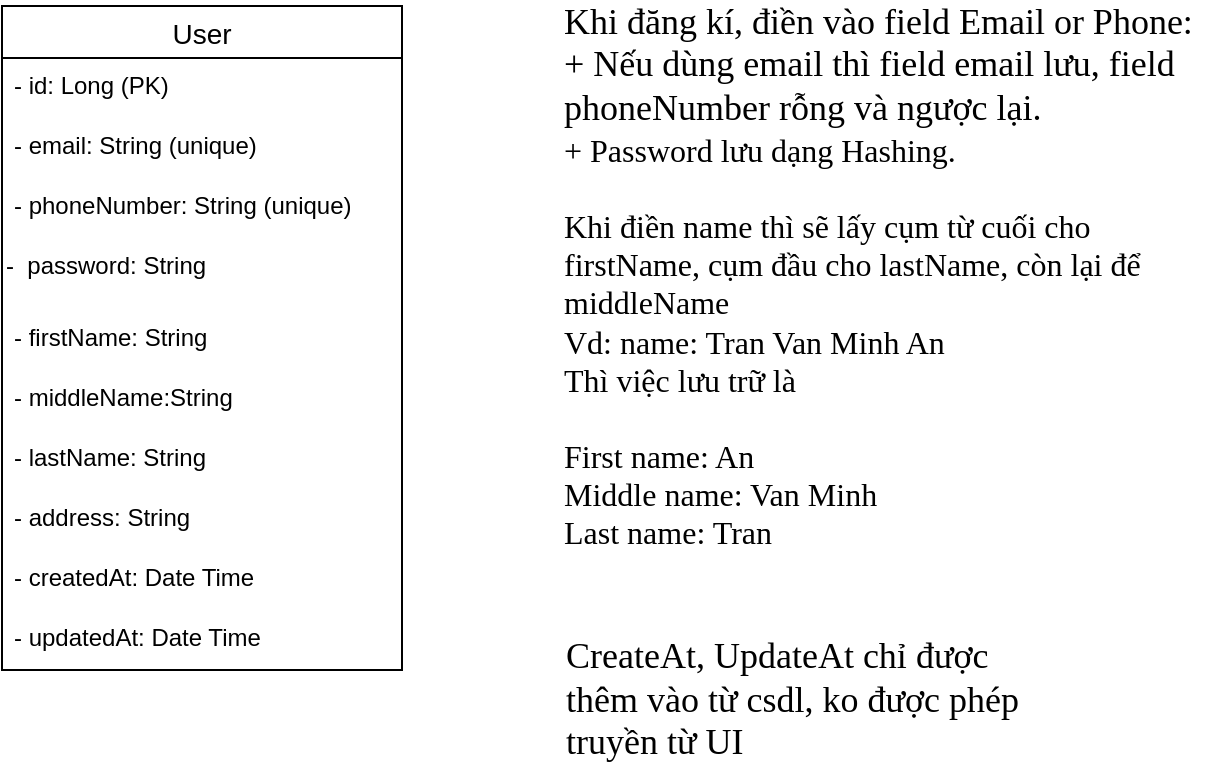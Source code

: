 <mxfile version="23.1.5" type="device">
  <diagram name="Page-1" id="9uxqBfX1HuCGRCwlhnvd">
    <mxGraphModel dx="1208" dy="702" grid="1" gridSize="10" guides="1" tooltips="1" connect="1" arrows="1" fold="1" page="1" pageScale="1" pageWidth="850" pageHeight="1100" math="0" shadow="0">
      <root>
        <mxCell id="0" />
        <mxCell id="1" parent="0" />
        <mxCell id="FbUYTmaqHTPSEFHgF1BD-1" value="User" style="swimlane;fontStyle=0;childLayout=stackLayout;horizontal=1;startSize=26;horizontalStack=0;resizeParent=1;resizeParentMax=0;resizeLast=0;collapsible=1;marginBottom=0;align=center;fontSize=14;" vertex="1" parent="1">
          <mxGeometry x="80" y="160" width="200" height="332" as="geometry">
            <mxRectangle x="80" y="160" width="70" height="30" as="alternateBounds" />
          </mxGeometry>
        </mxCell>
        <mxCell id="FbUYTmaqHTPSEFHgF1BD-2" value="- id: Long (PK)" style="text;strokeColor=none;fillColor=none;spacingLeft=4;spacingRight=4;overflow=hidden;rotatable=0;points=[[0,0.5],[1,0.5]];portConstraint=eastwest;fontSize=12;whiteSpace=wrap;html=1;" vertex="1" parent="FbUYTmaqHTPSEFHgF1BD-1">
          <mxGeometry y="26" width="200" height="30" as="geometry" />
        </mxCell>
        <mxCell id="FbUYTmaqHTPSEFHgF1BD-3" value="- email: String (unique)" style="text;strokeColor=none;fillColor=none;spacingLeft=4;spacingRight=4;overflow=hidden;rotatable=0;points=[[0,0.5],[1,0.5]];portConstraint=eastwest;fontSize=12;whiteSpace=wrap;html=1;" vertex="1" parent="FbUYTmaqHTPSEFHgF1BD-1">
          <mxGeometry y="56" width="200" height="30" as="geometry" />
        </mxCell>
        <mxCell id="FbUYTmaqHTPSEFHgF1BD-5" value="- phoneNumber: String (unique)" style="text;strokeColor=none;fillColor=none;spacingLeft=4;spacingRight=4;overflow=hidden;rotatable=0;points=[[0,0.5],[1,0.5]];portConstraint=eastwest;fontSize=12;whiteSpace=wrap;html=1;" vertex="1" parent="FbUYTmaqHTPSEFHgF1BD-1">
          <mxGeometry y="86" width="200" height="30" as="geometry" />
        </mxCell>
        <mxCell id="FbUYTmaqHTPSEFHgF1BD-6" value="-&amp;nbsp; password: String&amp;nbsp;" style="text;whiteSpace=wrap;html=1;" vertex="1" parent="FbUYTmaqHTPSEFHgF1BD-1">
          <mxGeometry y="116" width="200" height="36" as="geometry" />
        </mxCell>
        <mxCell id="FbUYTmaqHTPSEFHgF1BD-7" value="- firstName: String" style="text;strokeColor=none;fillColor=none;spacingLeft=4;spacingRight=4;overflow=hidden;rotatable=0;points=[[0,0.5],[1,0.5]];portConstraint=eastwest;fontSize=12;whiteSpace=wrap;html=1;" vertex="1" parent="FbUYTmaqHTPSEFHgF1BD-1">
          <mxGeometry y="152" width="200" height="30" as="geometry" />
        </mxCell>
        <mxCell id="FbUYTmaqHTPSEFHgF1BD-11" value="- middleName:String" style="text;strokeColor=none;fillColor=none;spacingLeft=4;spacingRight=4;overflow=hidden;rotatable=0;points=[[0,0.5],[1,0.5]];portConstraint=eastwest;fontSize=12;whiteSpace=wrap;html=1;" vertex="1" parent="FbUYTmaqHTPSEFHgF1BD-1">
          <mxGeometry y="182" width="200" height="30" as="geometry" />
        </mxCell>
        <mxCell id="FbUYTmaqHTPSEFHgF1BD-8" value="- lastName: String" style="text;strokeColor=none;fillColor=none;spacingLeft=4;spacingRight=4;overflow=hidden;rotatable=0;points=[[0,0.5],[1,0.5]];portConstraint=eastwest;fontSize=12;whiteSpace=wrap;html=1;" vertex="1" parent="FbUYTmaqHTPSEFHgF1BD-1">
          <mxGeometry y="212" width="200" height="30" as="geometry" />
        </mxCell>
        <mxCell id="FbUYTmaqHTPSEFHgF1BD-9" value="- address: String" style="text;strokeColor=none;fillColor=none;spacingLeft=4;spacingRight=4;overflow=hidden;rotatable=0;points=[[0,0.5],[1,0.5]];portConstraint=eastwest;fontSize=12;whiteSpace=wrap;html=1;" vertex="1" parent="FbUYTmaqHTPSEFHgF1BD-1">
          <mxGeometry y="242" width="200" height="30" as="geometry" />
        </mxCell>
        <mxCell id="FbUYTmaqHTPSEFHgF1BD-12" value="- createdAt: Date Time" style="text;strokeColor=none;fillColor=none;spacingLeft=4;spacingRight=4;overflow=hidden;rotatable=0;points=[[0,0.5],[1,0.5]];portConstraint=eastwest;fontSize=12;whiteSpace=wrap;html=1;" vertex="1" parent="FbUYTmaqHTPSEFHgF1BD-1">
          <mxGeometry y="272" width="200" height="30" as="geometry" />
        </mxCell>
        <mxCell id="FbUYTmaqHTPSEFHgF1BD-13" value="- updatedAt: Date Time" style="text;strokeColor=none;fillColor=none;spacingLeft=4;spacingRight=4;overflow=hidden;rotatable=0;points=[[0,0.5],[1,0.5]];portConstraint=eastwest;fontSize=12;whiteSpace=wrap;html=1;" vertex="1" parent="FbUYTmaqHTPSEFHgF1BD-1">
          <mxGeometry y="302" width="200" height="30" as="geometry" />
        </mxCell>
        <mxCell id="FbUYTmaqHTPSEFHgF1BD-10" value="&lt;div style=&quot;text-align: left;&quot;&gt;&lt;span style=&quot;font-family: &amp;quot;Times New Roman&amp;quot;; background-color: initial;&quot;&gt;&lt;font style=&quot;font-size: 18px;&quot;&gt;Khi đăng kí, điền vào field Email or Phone:&lt;/font&gt;&lt;/span&gt;&lt;/div&gt;&lt;font style=&quot;&quot; face=&quot;Times New Roman&quot;&gt;&lt;div style=&quot;text-align: left;&quot;&gt;&lt;span style=&quot;background-color: initial;&quot;&gt;&lt;font style=&quot;font-size: 18px;&quot;&gt;+ Nếu dùng email thì field email lưu, field phoneNumber rỗng và ngược lại.&lt;/font&gt;&lt;/span&gt;&lt;/div&gt;&lt;div style=&quot;text-align: left;&quot;&gt;&lt;font size=&quot;3&quot;&gt;+ Password lưu dạng Hashing.&lt;/font&gt;&lt;/div&gt;&lt;div style=&quot;text-align: left;&quot;&gt;&lt;font size=&quot;3&quot;&gt;&lt;br&gt;&lt;/font&gt;&lt;/div&gt;&lt;div style=&quot;text-align: left;&quot;&gt;&lt;font size=&quot;3&quot;&gt;Khi điền name thì sẽ lấy cụm từ cuối cho firstName, cụm đầu cho lastName, còn lại để middleName&lt;/font&gt;&lt;/div&gt;&lt;div style=&quot;text-align: left;&quot;&gt;&lt;font size=&quot;3&quot;&gt;Vd: name: Tran Van Minh An&lt;/font&gt;&lt;/div&gt;&lt;div style=&quot;text-align: left;&quot;&gt;&lt;font size=&quot;3&quot;&gt;Thì việc lưu trữ là&amp;nbsp;&lt;/font&gt;&lt;/div&gt;&lt;div style=&quot;text-align: left;&quot;&gt;&lt;font size=&quot;3&quot;&gt;&lt;br&gt;&lt;/font&gt;&lt;/div&gt;&lt;div style=&quot;text-align: left;&quot;&gt;&lt;font size=&quot;3&quot;&gt;First name: An&lt;/font&gt;&lt;/div&gt;&lt;div style=&quot;text-align: left;&quot;&gt;&lt;font size=&quot;3&quot;&gt;Middle name: Van Minh&lt;/font&gt;&lt;/div&gt;&lt;div style=&quot;text-align: left;&quot;&gt;&lt;font size=&quot;3&quot;&gt;Last name: Tran&lt;/font&gt;&lt;/div&gt;&lt;div style=&quot;text-align: left;&quot;&gt;&lt;font size=&quot;3&quot;&gt;&lt;br&gt;&lt;/font&gt;&lt;/div&gt;&lt;div style=&quot;text-align: left;&quot;&gt;&lt;br&gt;&lt;/div&gt;&lt;/font&gt;" style="text;html=1;align=center;verticalAlign=middle;whiteSpace=wrap;rounded=0;" vertex="1" parent="1">
          <mxGeometry x="360" y="192" width="330" height="240" as="geometry" />
        </mxCell>
        <mxCell id="FbUYTmaqHTPSEFHgF1BD-14" value="&lt;font style=&quot;font-size: 18px;&quot; face=&quot;Times New Roman&quot;&gt;CreateAt, UpdateAt chỉ được thêm vào từ csdl, ko được phép truyền từ UI&amp;nbsp;&lt;/font&gt;" style="text;html=1;align=left;verticalAlign=middle;whiteSpace=wrap;rounded=0;" vertex="1" parent="1">
          <mxGeometry x="360" y="492" width="230" height="30" as="geometry" />
        </mxCell>
      </root>
    </mxGraphModel>
  </diagram>
</mxfile>
